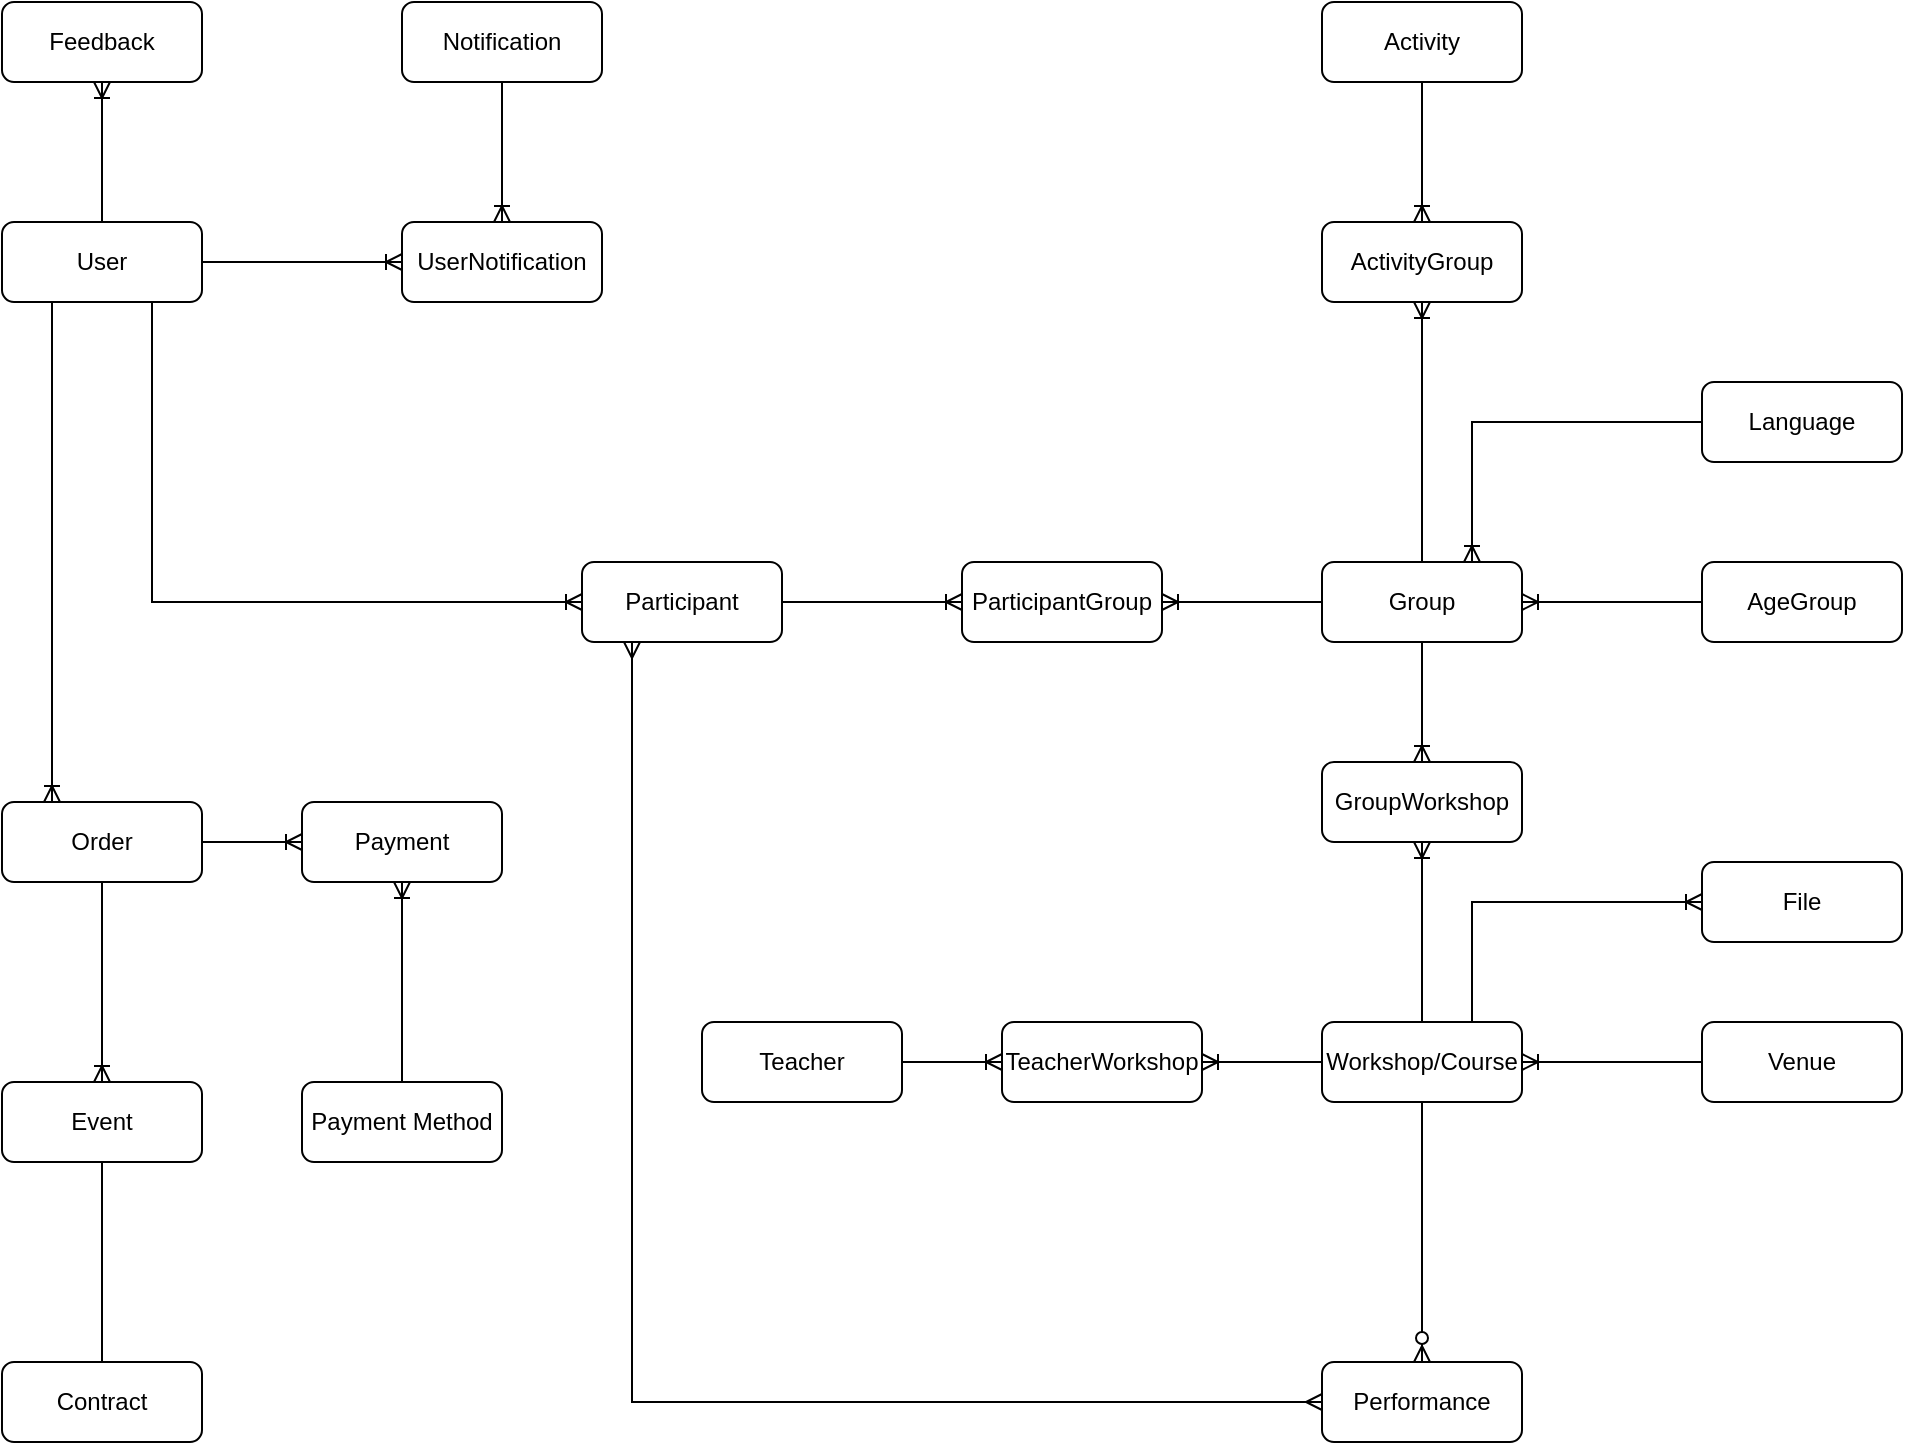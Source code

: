 <mxfile compressed="true" version="22.1.22" type="embed">
  <diagram name="ERM_Lebens_Rhythmus" id="0">
    <mxGraphModel dx="2353" dy="2027" grid="1" gridSize="10" guides="1" tooltips="1" connect="1" arrows="1" fold="1" page="1" pageScale="1" pageWidth="850" pageHeight="1100" math="0" shadow="0">
      <root>
        <mxCell id="0" />
        <mxCell id="1" parent="0" />
        <mxCell id="U" value="User" style="rounded=1;whiteSpace=wrap;html=1;" parent="1" vertex="1">
          <mxGeometry x="-200" y="20" width="100" height="40" as="geometry" />
        </mxCell>
        <mxCell id="P" value="Participant" style="rounded=1;whiteSpace=wrap;html=1;" parent="1" vertex="1">
          <mxGeometry x="90" y="190" width="100" height="40" as="geometry" />
        </mxCell>
        <mxCell id="T" value="Teacher" style="rounded=1;whiteSpace=wrap;html=1;" parent="1" vertex="1">
          <mxGeometry x="150" y="420" width="100" height="40" as="geometry" />
        </mxCell>
        <mxCell id="G" value="Group" style="rounded=1;whiteSpace=wrap;html=1;" parent="1" vertex="1">
          <mxGeometry x="460" y="190" width="100" height="40" as="geometry" />
        </mxCell>
        <mxCell id="A" value="Activity" style="rounded=1;whiteSpace=wrap;html=1;" parent="1" vertex="1">
          <mxGeometry x="460" y="-90" width="100" height="40" as="geometry" />
        </mxCell>
        <mxCell id="W" value="Workshop/Course" style="rounded=1;whiteSpace=wrap;html=1;" parent="1" vertex="1">
          <mxGeometry x="460" y="420" width="100" height="40" as="geometry" />
        </mxCell>
        <mxCell id="V" value="Venue" style="rounded=1;whiteSpace=wrap;html=1;" parent="1" vertex="1">
          <mxGeometry x="650" y="420" width="100" height="40" as="geometry" />
        </mxCell>
        <mxCell id="PF" value="Performance" style="rounded=1;whiteSpace=wrap;html=1;" parent="1" vertex="1">
          <mxGeometry x="460" y="590" width="100" height="40" as="geometry" />
        </mxCell>
        <mxCell id="E" value="Event" style="rounded=1;whiteSpace=wrap;html=1;" parent="1" vertex="1">
          <mxGeometry x="-200" y="450" width="100" height="40" as="geometry" />
        </mxCell>
        <mxCell id="O" value="Order" style="rounded=1;whiteSpace=wrap;html=1;" parent="1" vertex="1">
          <mxGeometry x="-200" y="310" width="100" height="40" as="geometry" />
        </mxCell>
        <mxCell id="L" value="Language" style="rounded=1;whiteSpace=wrap;html=1;" parent="1" vertex="1">
          <mxGeometry x="650" y="100" width="100" height="40" as="geometry" />
        </mxCell>
        <mxCell id="AG" value="AgeGroup" style="rounded=1;whiteSpace=wrap;html=1;" parent="1" vertex="1">
          <mxGeometry x="650" y="190" width="100" height="40" as="geometry" />
        </mxCell>
        <mxCell id="F" value="File" style="rounded=1;whiteSpace=wrap;html=1;" parent="1" vertex="1">
          <mxGeometry x="650" y="340" width="100" height="40" as="geometry" />
        </mxCell>
        <mxCell id="C" value="Contract" style="rounded=1;whiteSpace=wrap;html=1;" parent="1" vertex="1">
          <mxGeometry x="-200" y="590" width="100" height="40" as="geometry" />
        </mxCell>
        <mxCell id="PY" value="Payment" style="rounded=1;whiteSpace=wrap;html=1;" parent="1" vertex="1">
          <mxGeometry x="-50" y="310" width="100" height="40" as="geometry" />
        </mxCell>
        <mxCell id="N" value="Notification" style="rounded=1;whiteSpace=wrap;html=1;" parent="1" vertex="1">
          <mxGeometry y="-90" width="100" height="40" as="geometry" />
        </mxCell>
        <mxCell id="FB" value="Feedback" style="rounded=1;whiteSpace=wrap;html=1;" parent="1" vertex="1">
          <mxGeometry x="-200" y="-90" width="100" height="40" as="geometry" />
        </mxCell>
        <mxCell id="4" value="Payment Method" style="rounded=1;whiteSpace=wrap;html=1;" parent="1" vertex="1">
          <mxGeometry x="-50" y="450" width="100" height="40" as="geometry" />
        </mxCell>
        <mxCell id="13" value="" style="edgeStyle=orthogonalEdgeStyle;fontSize=12;html=1;endArrow=ERoneToMany;rounded=0;exitX=1;exitY=0.5;exitDx=0;exitDy=0;entryX=0;entryY=0.5;entryDx=0;entryDy=0;" parent="1" source="O" target="PY" edge="1">
          <mxGeometry width="100" height="100" relative="1" as="geometry">
            <mxPoint x="120" y="490" as="sourcePoint" />
            <mxPoint x="220" y="390" as="targetPoint" />
          </mxGeometry>
        </mxCell>
        <mxCell id="14" value="" style="edgeStyle=orthogonalEdgeStyle;fontSize=12;html=1;endArrow=ERoneToMany;rounded=0;exitX=0.5;exitY=1;exitDx=0;exitDy=0;entryX=0.5;entryY=0;entryDx=0;entryDy=0;" parent="1" source="O" target="E" edge="1">
          <mxGeometry width="100" height="100" relative="1" as="geometry">
            <mxPoint x="-100" y="510" as="sourcePoint" />
            <mxPoint x="-10" y="510" as="targetPoint" />
          </mxGeometry>
        </mxCell>
        <mxCell id="15" value="" style="edgeStyle=orthogonalEdgeStyle;fontSize=12;html=1;endArrow=ERoneToMany;rounded=0;exitX=0.75;exitY=0;exitDx=0;exitDy=0;entryX=0;entryY=0.5;entryDx=0;entryDy=0;" parent="1" source="W" target="F" edge="1">
          <mxGeometry width="100" height="100" relative="1" as="geometry">
            <mxPoint x="650" y="790" as="sourcePoint" />
            <mxPoint x="650" y="830" as="targetPoint" />
          </mxGeometry>
        </mxCell>
        <mxCell id="16" value="" style="endArrow=none;html=1;rounded=0;exitX=0.5;exitY=1;exitDx=0;exitDy=0;entryX=0.5;entryY=0;entryDx=0;entryDy=0;" parent="1" source="E" target="C" edge="1">
          <mxGeometry relative="1" as="geometry">
            <mxPoint x="90" y="440" as="sourcePoint" />
            <mxPoint x="250" y="440" as="targetPoint" />
          </mxGeometry>
        </mxCell>
        <mxCell id="17" value="" style="edgeStyle=orthogonalEdgeStyle;fontSize=12;html=1;endArrow=ERmany;startArrow=ERmany;rounded=0;entryX=0.25;entryY=1;entryDx=0;entryDy=0;exitX=0;exitY=0.5;exitDx=0;exitDy=0;" parent="1" source="PF" target="P" edge="1">
          <mxGeometry width="100" height="100" relative="1" as="geometry">
            <mxPoint x="215" y="439.5" as="sourcePoint" />
            <mxPoint x="170" y="309.5" as="targetPoint" />
          </mxGeometry>
        </mxCell>
        <mxCell id="19" value="" style="edgeStyle=orthogonalEdgeStyle;fontSize=12;html=1;endArrow=ERoneToMany;rounded=0;exitX=0;exitY=0.5;exitDx=0;exitDy=0;entryX=1;entryY=0.5;entryDx=0;entryDy=0;" parent="1" source="AG" target="G" edge="1">
          <mxGeometry width="100" height="100" relative="1" as="geometry">
            <mxPoint x="545" y="340" as="sourcePoint" />
            <mxPoint x="670" y="310" as="targetPoint" />
          </mxGeometry>
        </mxCell>
        <mxCell id="20" value="" style="edgeStyle=orthogonalEdgeStyle;fontSize=12;html=1;endArrow=ERoneToMany;rounded=0;exitX=0;exitY=0.5;exitDx=0;exitDy=0;entryX=0.75;entryY=0;entryDx=0;entryDy=0;" parent="1" source="L" target="G" edge="1">
          <mxGeometry width="100" height="100" relative="1" as="geometry">
            <mxPoint x="670" y="220" as="sourcePoint" />
            <mxPoint x="570" y="220" as="targetPoint" />
          </mxGeometry>
        </mxCell>
        <mxCell id="22" value="" style="edgeStyle=orthogonalEdgeStyle;fontSize=12;html=1;endArrow=ERzeroToMany;endFill=1;rounded=0;exitX=0.5;exitY=1;exitDx=0;exitDy=0;entryX=0.5;entryY=0;entryDx=0;entryDy=0;" parent="1" source="W" target="PF" edge="1">
          <mxGeometry width="100" height="100" relative="1" as="geometry">
            <mxPoint x="880" y="600" as="sourcePoint" />
            <mxPoint x="540" y="560" as="targetPoint" />
            <Array as="points">
              <mxPoint x="510" y="590" />
            </Array>
          </mxGeometry>
        </mxCell>
        <mxCell id="23" value="" style="edgeStyle=orthogonalEdgeStyle;fontSize=12;html=1;endArrow=ERoneToMany;rounded=0;exitX=0;exitY=0.5;exitDx=0;exitDy=0;entryX=1;entryY=0.5;entryDx=0;entryDy=0;" parent="1" source="V" target="W" edge="1">
          <mxGeometry width="100" height="100" relative="1" as="geometry">
            <mxPoint x="545" y="430" as="sourcePoint" />
            <mxPoint x="670" y="400" as="targetPoint" />
          </mxGeometry>
        </mxCell>
        <mxCell id="24" value="ActivityGroup" style="rounded=1;whiteSpace=wrap;html=1;" vertex="1" parent="1">
          <mxGeometry x="460" y="20" width="100" height="40" as="geometry" />
        </mxCell>
        <mxCell id="26" value="" style="edgeStyle=orthogonalEdgeStyle;fontSize=12;html=1;endArrow=ERoneToMany;rounded=0;entryX=0.5;entryY=1;entryDx=0;entryDy=0;exitX=0.5;exitY=0;exitDx=0;exitDy=0;" edge="1" parent="1" source="G" target="24">
          <mxGeometry width="100" height="100" relative="1" as="geometry">
            <mxPoint x="280" y="-100" as="sourcePoint" />
            <mxPoint x="280" y="-30" as="targetPoint" />
          </mxGeometry>
        </mxCell>
        <mxCell id="27" value="" style="edgeStyle=orthogonalEdgeStyle;fontSize=12;html=1;endArrow=ERoneToMany;rounded=0;exitX=0.5;exitY=0;exitDx=0;exitDy=0;entryX=0.5;entryY=1;entryDx=0;entryDy=0;" edge="1" parent="1" source="4" target="PY">
          <mxGeometry width="100" height="100" relative="1" as="geometry">
            <mxPoint x="40" y="550" as="sourcePoint" />
            <mxPoint x="20" y="400" as="targetPoint" />
          </mxGeometry>
        </mxCell>
        <mxCell id="30" value="" style="edgeStyle=orthogonalEdgeStyle;fontSize=12;html=1;endArrow=ERoneToMany;rounded=0;exitX=0.75;exitY=1;exitDx=0;exitDy=0;entryX=0;entryY=0.5;entryDx=0;entryDy=0;" edge="1" parent="1" source="U" target="P">
          <mxGeometry width="100" height="100" relative="1" as="geometry">
            <mxPoint x="-80" y="200" as="sourcePoint" />
            <mxPoint x="20" y="100" as="targetPoint" />
          </mxGeometry>
        </mxCell>
        <mxCell id="31" value="" style="edgeStyle=orthogonalEdgeStyle;fontSize=12;html=1;endArrow=ERoneToMany;rounded=0;exitX=0.25;exitY=1;exitDx=0;exitDy=0;entryX=0.25;entryY=0;entryDx=0;entryDy=0;" edge="1" parent="1" source="U" target="O">
          <mxGeometry width="100" height="100" relative="1" as="geometry">
            <mxPoint x="-140" y="360" as="sourcePoint" />
            <mxPoint x="-140" y="470" as="targetPoint" />
          </mxGeometry>
        </mxCell>
        <mxCell id="32" value="ParticipantGroup" style="rounded=1;whiteSpace=wrap;html=1;" vertex="1" parent="1">
          <mxGeometry x="280" y="190" width="100" height="40" as="geometry" />
        </mxCell>
        <mxCell id="33" value="" style="edgeStyle=orthogonalEdgeStyle;fontSize=12;html=1;endArrow=ERoneToMany;rounded=0;exitX=1;exitY=0.5;exitDx=0;exitDy=0;entryX=0;entryY=0.5;entryDx=0;entryDy=0;" edge="1" parent="1" source="P" target="32">
          <mxGeometry width="100" height="100" relative="1" as="geometry">
            <mxPoint x="-105" y="70" as="sourcePoint" />
            <mxPoint x="100" y="220" as="targetPoint" />
          </mxGeometry>
        </mxCell>
        <mxCell id="34" value="" style="edgeStyle=orthogonalEdgeStyle;fontSize=12;html=1;endArrow=ERoneToMany;rounded=0;exitX=0;exitY=0.5;exitDx=0;exitDy=0;entryX=1;entryY=0.5;entryDx=0;entryDy=0;" edge="1" parent="1" source="G" target="32">
          <mxGeometry width="100" height="100" relative="1" as="geometry">
            <mxPoint x="-115" y="10" as="sourcePoint" />
            <mxPoint x="90" y="160" as="targetPoint" />
          </mxGeometry>
        </mxCell>
        <mxCell id="35" value="GroupWorkshop" style="rounded=1;whiteSpace=wrap;html=1;" vertex="1" parent="1">
          <mxGeometry x="460" y="290" width="100" height="40" as="geometry" />
        </mxCell>
        <mxCell id="36" value="" style="edgeStyle=orthogonalEdgeStyle;fontSize=12;html=1;endArrow=ERoneToMany;rounded=0;exitX=0.5;exitY=1;exitDx=0;exitDy=0;entryX=0.5;entryY=0;entryDx=0;entryDy=0;" edge="1" parent="1" source="G" target="35">
          <mxGeometry width="100" height="100" relative="1" as="geometry">
            <mxPoint x="470" y="220" as="sourcePoint" />
            <mxPoint x="370" y="220" as="targetPoint" />
          </mxGeometry>
        </mxCell>
        <mxCell id="37" value="" style="edgeStyle=orthogonalEdgeStyle;fontSize=12;html=1;endArrow=ERoneToMany;rounded=0;exitX=0.5;exitY=0;exitDx=0;exitDy=0;entryX=0.5;entryY=1;entryDx=0;entryDy=0;" edge="1" parent="1" source="W" target="35">
          <mxGeometry width="100" height="100" relative="1" as="geometry">
            <mxPoint x="520" y="240" as="sourcePoint" />
            <mxPoint x="520" y="300" as="targetPoint" />
          </mxGeometry>
        </mxCell>
        <mxCell id="38" value="TeacherWorkshop" style="rounded=1;whiteSpace=wrap;html=1;" vertex="1" parent="1">
          <mxGeometry x="300" y="420" width="100" height="40" as="geometry" />
        </mxCell>
        <mxCell id="39" value="" style="edgeStyle=orthogonalEdgeStyle;fontSize=12;html=1;endArrow=ERoneToMany;rounded=0;exitX=1;exitY=0.5;exitDx=0;exitDy=0;entryX=0;entryY=0.5;entryDx=0;entryDy=0;" edge="1" parent="1" source="T" target="38">
          <mxGeometry width="100" height="100" relative="1" as="geometry">
            <mxPoint x="200" y="220" as="sourcePoint" />
            <mxPoint x="270" y="220" as="targetPoint" />
          </mxGeometry>
        </mxCell>
        <mxCell id="40" value="" style="edgeStyle=orthogonalEdgeStyle;fontSize=12;html=1;endArrow=ERoneToMany;rounded=0;exitX=0;exitY=0.5;exitDx=0;exitDy=0;entryX=1;entryY=0.5;entryDx=0;entryDy=0;" edge="1" parent="1" source="W" target="38">
          <mxGeometry width="100" height="100" relative="1" as="geometry">
            <mxPoint x="470" y="220" as="sourcePoint" />
            <mxPoint x="390" y="360" as="targetPoint" />
          </mxGeometry>
        </mxCell>
        <mxCell id="42" value="UserNotification" style="rounded=1;whiteSpace=wrap;html=1;" vertex="1" parent="1">
          <mxGeometry y="20" width="100" height="40" as="geometry" />
        </mxCell>
        <mxCell id="45" value="" style="edgeStyle=orthogonalEdgeStyle;fontSize=12;html=1;endArrow=ERoneToMany;rounded=0;exitX=0.5;exitY=0;exitDx=0;exitDy=0;entryX=0.5;entryY=1;entryDx=0;entryDy=0;" edge="1" parent="1" source="U" target="FB">
          <mxGeometry width="100" height="100" relative="1" as="geometry">
            <mxPoint x="200" y="100" as="sourcePoint" />
            <mxPoint x="300" as="targetPoint" />
          </mxGeometry>
        </mxCell>
        <mxCell id="46" value="" style="edgeStyle=orthogonalEdgeStyle;fontSize=12;html=1;endArrow=ERoneToMany;rounded=0;exitX=1;exitY=0.5;exitDx=0;exitDy=0;entryX=0;entryY=0.5;entryDx=0;entryDy=0;" edge="1" parent="1" source="U" target="42">
          <mxGeometry width="100" height="100" relative="1" as="geometry">
            <mxPoint x="-140" y="30" as="sourcePoint" />
            <mxPoint x="-140" y="-40" as="targetPoint" />
          </mxGeometry>
        </mxCell>
        <mxCell id="47" value="" style="edgeStyle=orthogonalEdgeStyle;fontSize=12;html=1;endArrow=ERoneToMany;rounded=0;exitX=0.5;exitY=1;exitDx=0;exitDy=0;entryX=0.5;entryY=0;entryDx=0;entryDy=0;" edge="1" parent="1" source="N" target="42">
          <mxGeometry width="100" height="100" relative="1" as="geometry">
            <mxPoint x="-140" y="30" as="sourcePoint" />
            <mxPoint x="-140" y="-40" as="targetPoint" />
          </mxGeometry>
        </mxCell>
        <mxCell id="48" value="" style="edgeStyle=orthogonalEdgeStyle;fontSize=12;html=1;endArrow=ERoneToMany;rounded=0;exitX=0.5;exitY=1;exitDx=0;exitDy=0;entryX=0.5;entryY=0;entryDx=0;entryDy=0;" edge="1" parent="1" source="A" target="24">
          <mxGeometry width="100" height="100" relative="1" as="geometry">
            <mxPoint x="60" y="-40" as="sourcePoint" />
            <mxPoint x="60" y="30" as="targetPoint" />
          </mxGeometry>
        </mxCell>
      </root>
    </mxGraphModel>
  </diagram>
</mxfile>
